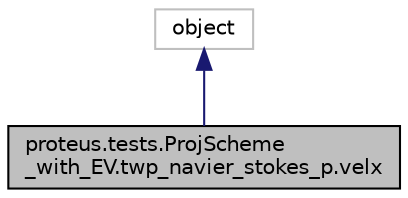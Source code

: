 digraph "proteus.tests.ProjScheme_with_EV.twp_navier_stokes_p.velx"
{
 // LATEX_PDF_SIZE
  edge [fontname="Helvetica",fontsize="10",labelfontname="Helvetica",labelfontsize="10"];
  node [fontname="Helvetica",fontsize="10",shape=record];
  Node1 [label="proteus.tests.ProjScheme\l_with_EV.twp_navier_stokes_p.velx",height=0.2,width=0.4,color="black", fillcolor="grey75", style="filled", fontcolor="black",tooltip="EXACT SOLUTION #."];
  Node2 -> Node1 [dir="back",color="midnightblue",fontsize="10",style="solid",fontname="Helvetica"];
  Node2 [label="object",height=0.2,width=0.4,color="grey75", fillcolor="white", style="filled",tooltip=" "];
}

